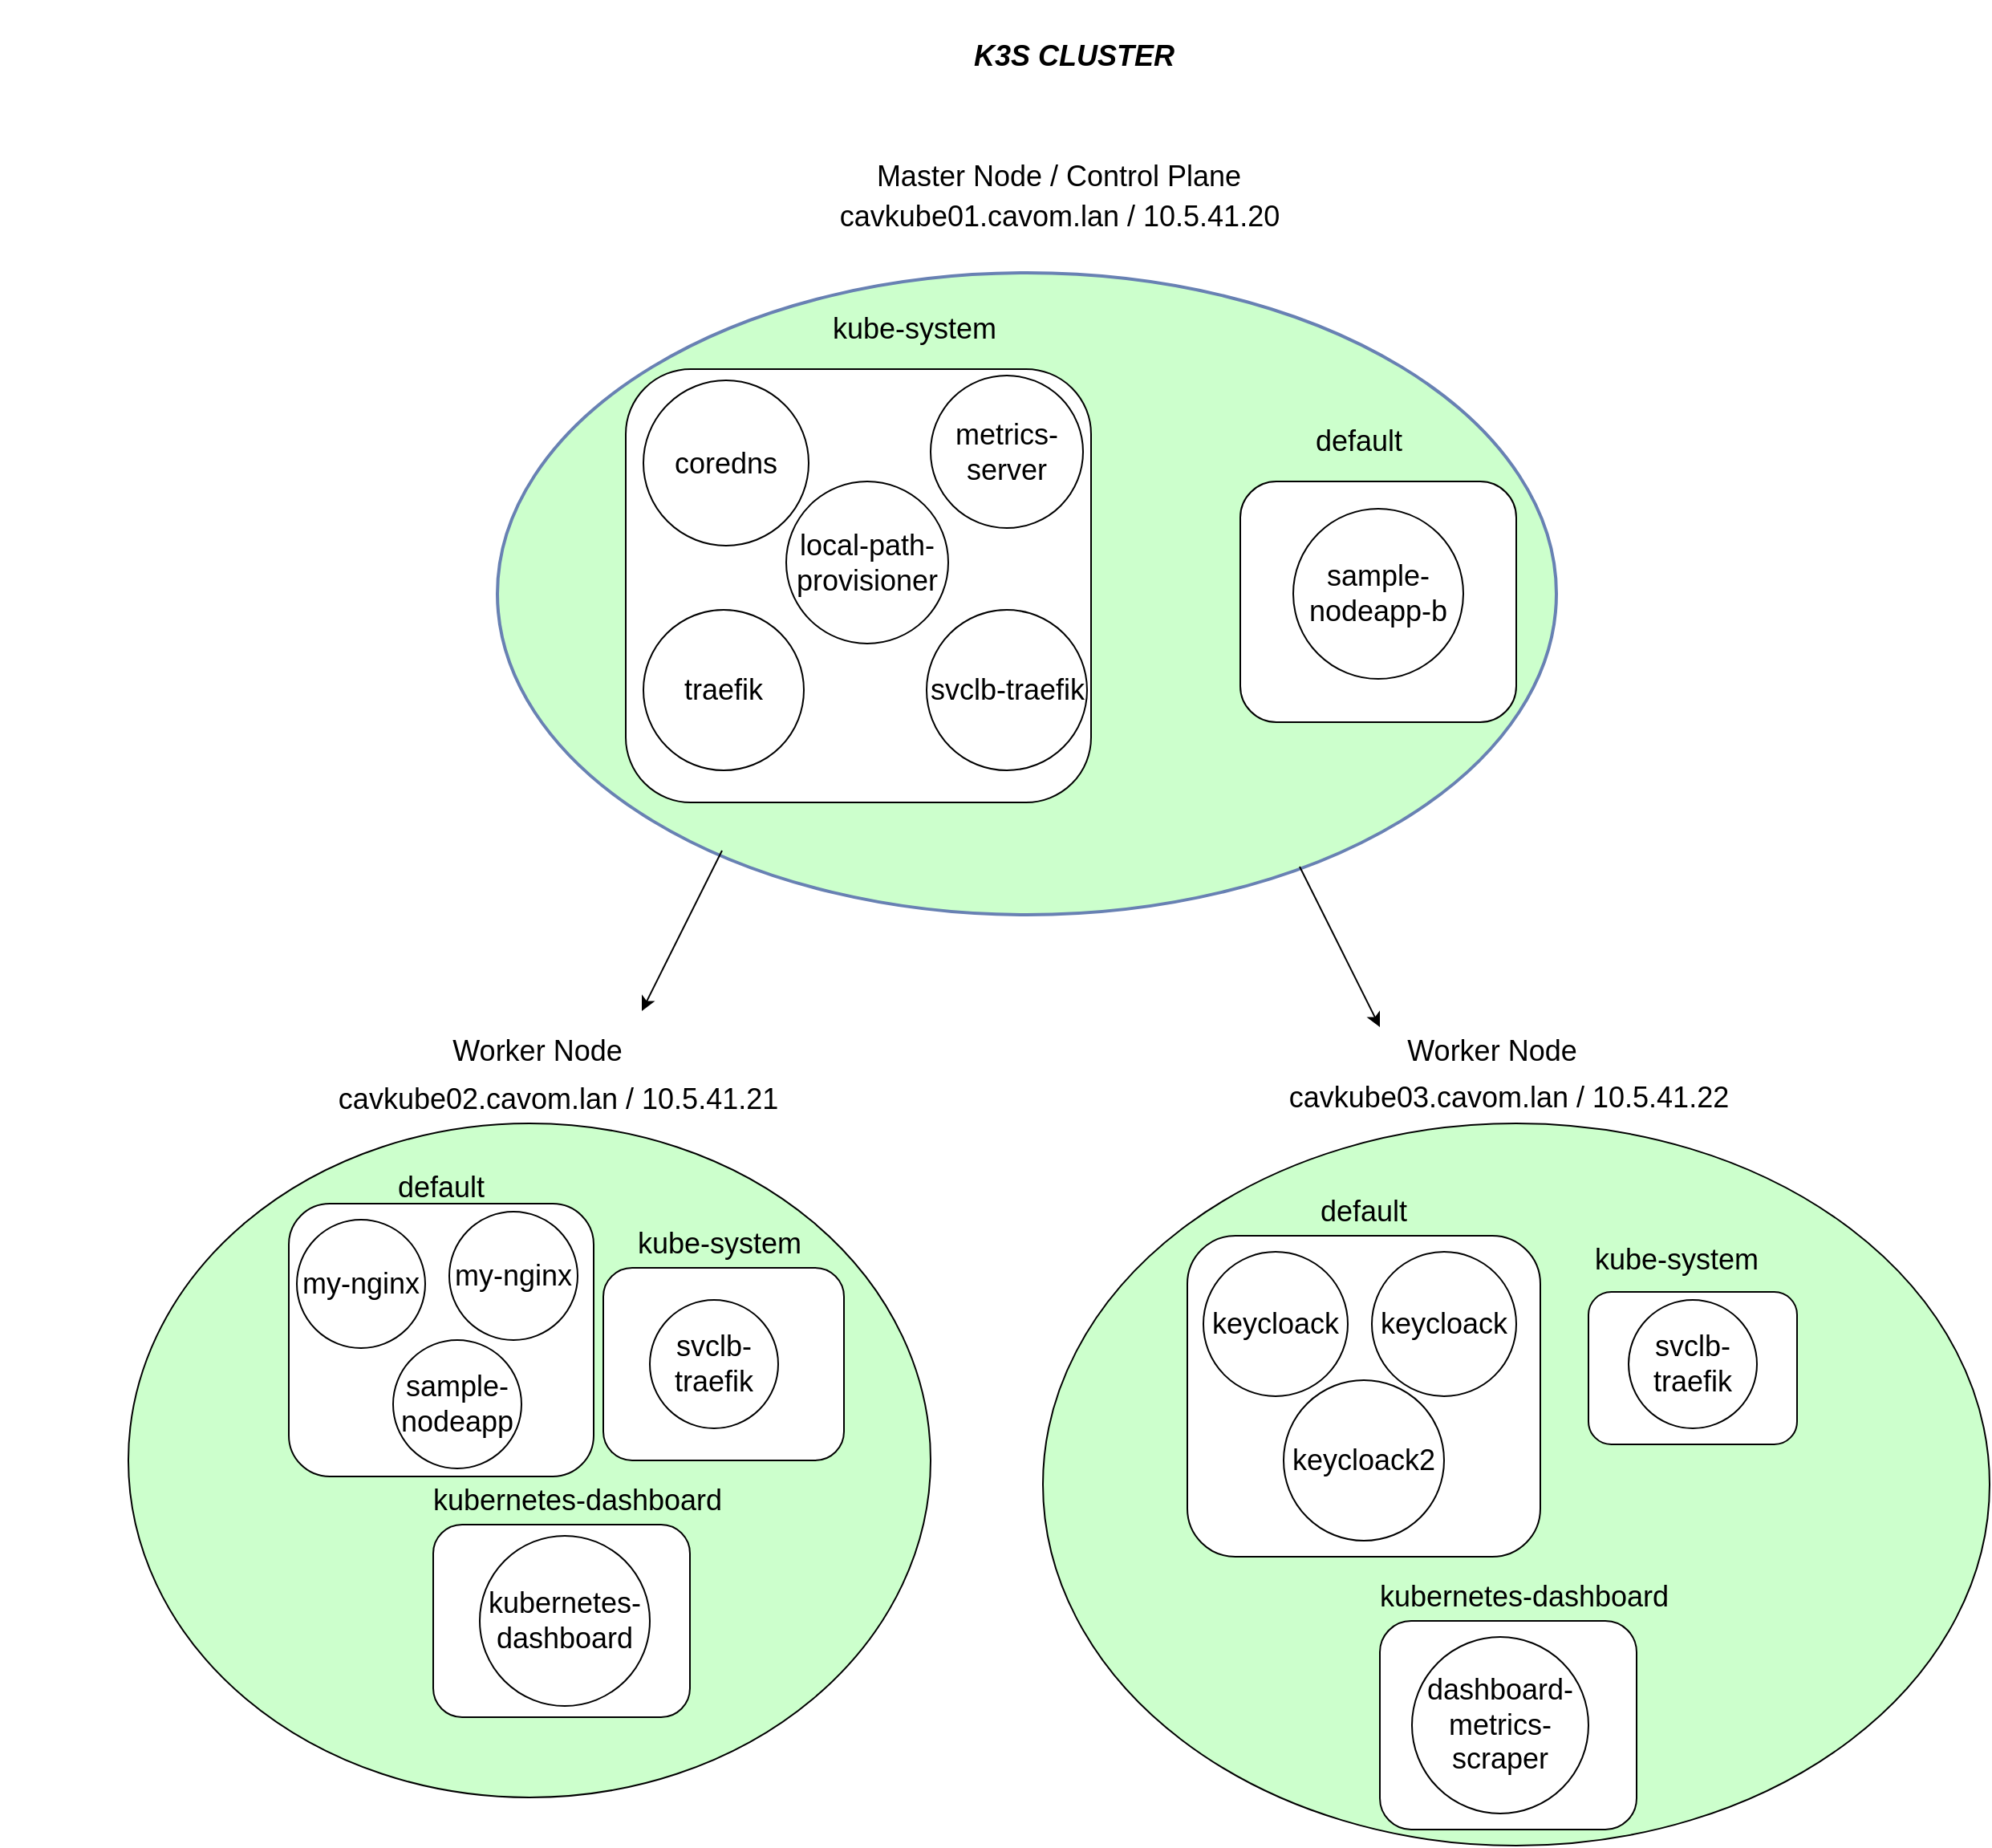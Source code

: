 <mxfile version="15.7.3" type="github">
  <diagram name="Page-1" id="80d4a630-b321-0f5e-ff81-c5a36ef4752d">
    <mxGraphModel dx="1038" dy="1373" grid="1" gridSize="10" guides="1" tooltips="1" connect="1" arrows="1" fold="1" page="1" pageScale="1" pageWidth="1100" pageHeight="850" background="none" math="0" shadow="0">
      <root>
        <mxCell id="0" />
        <mxCell id="1" parent="0" />
        <mxCell id="5c82df7aa0dc6260-13" value="" style="ellipse;whiteSpace=wrap;html=1;rounded=1;shadow=0;comic=0;labelBackgroundColor=none;strokeColor=#6881B3;strokeWidth=2;fillColor=#CCFFCC;fontFamily=Helvetica;fontSize=22;fontColor=#000000;verticalAlign=middle;gradientColor=none;gradientDirection=north;" parent="1" vertex="1">
          <mxGeometry x="1000" width="660" height="400" as="geometry" />
        </mxCell>
        <mxCell id="5c82df7aa0dc6260-21" style="edgeStyle=none;rounded=0;html=1;labelBackgroundColor=none;endArrow=none;strokeColor=#6881B3;strokeWidth=2;fontFamily=Verdana;fontSize=28;fontColor=#0066CC;" parent="1" source="5c82df7aa0dc6260-6" edge="1">
          <mxGeometry relative="1" as="geometry">
            <mxPoint x="1371" y="271.83" as="targetPoint" />
          </mxGeometry>
        </mxCell>
        <mxCell id="i8z0L9Vh0QL731lTVB1n-7" value="" style="rounded=1;whiteSpace=wrap;html=1;" vertex="1" parent="1">
          <mxGeometry x="1463" y="130" width="172" height="150" as="geometry" />
        </mxCell>
        <mxCell id="i8z0L9Vh0QL731lTVB1n-9" value="" style="rounded=1;whiteSpace=wrap;html=1;" vertex="1" parent="1">
          <mxGeometry x="1080" y="60" width="290" height="270" as="geometry" />
        </mxCell>
        <mxCell id="i8z0L9Vh0QL731lTVB1n-10" value="&lt;i&gt;&lt;b&gt;&lt;font style=&quot;font-size: 18px&quot;&gt;K3S CLUSTER&lt;span style=&quot;white-space: pre&quot;&gt;	&lt;/span&gt;&lt;/font&gt;&lt;/b&gt;&lt;/i&gt;" style="text;html=1;strokeColor=none;fillColor=none;align=center;verticalAlign=middle;whiteSpace=wrap;rounded=0;" vertex="1" parent="1">
          <mxGeometry x="1217" y="-170" width="290" height="70" as="geometry" />
        </mxCell>
        <mxCell id="i8z0L9Vh0QL731lTVB1n-11" value="Master Node / Control Plane" style="text;html=1;strokeColor=none;fillColor=none;align=center;verticalAlign=middle;whiteSpace=wrap;rounded=0;fontSize=18;" vertex="1" parent="1">
          <mxGeometry x="1200" y="-90" width="300" height="60" as="geometry" />
        </mxCell>
        <mxCell id="i8z0L9Vh0QL731lTVB1n-12" value="cavkube01.cavom.lan / 10.5.41.20" style="text;html=1;align=center;verticalAlign=middle;resizable=0;points=[];autosize=1;strokeColor=none;fillColor=none;fontSize=18;" vertex="1" parent="1">
          <mxGeometry x="1205" y="-50" width="290" height="30" as="geometry" />
        </mxCell>
        <mxCell id="i8z0L9Vh0QL731lTVB1n-13" value="default" style="text;html=1;strokeColor=none;fillColor=none;align=center;verticalAlign=middle;whiteSpace=wrap;rounded=0;fontSize=18;" vertex="1" parent="1">
          <mxGeometry x="1507" y="90" width="60" height="30" as="geometry" />
        </mxCell>
        <mxCell id="i8z0L9Vh0QL731lTVB1n-14" value="kube-system" style="text;html=1;strokeColor=none;fillColor=none;align=center;verticalAlign=middle;whiteSpace=wrap;rounded=0;fontSize=18;" vertex="1" parent="1">
          <mxGeometry x="1200" y="20" width="120" height="30" as="geometry" />
        </mxCell>
        <mxCell id="i8z0L9Vh0QL731lTVB1n-16" value="sample-nodeapp-b" style="ellipse;whiteSpace=wrap;html=1;aspect=fixed;fontSize=18;" vertex="1" parent="1">
          <mxGeometry x="1496" y="147" width="106" height="106" as="geometry" />
        </mxCell>
        <mxCell id="i8z0L9Vh0QL731lTVB1n-17" value="coredns" style="ellipse;whiteSpace=wrap;html=1;aspect=fixed;fontSize=18;" vertex="1" parent="1">
          <mxGeometry x="1091" y="67" width="103" height="103" as="geometry" />
        </mxCell>
        <mxCell id="i8z0L9Vh0QL731lTVB1n-18" value="local-path-provisioner" style="ellipse;whiteSpace=wrap;html=1;aspect=fixed;fontSize=18;" vertex="1" parent="1">
          <mxGeometry x="1180" y="130" width="101" height="101" as="geometry" />
        </mxCell>
        <mxCell id="i8z0L9Vh0QL731lTVB1n-19" value="traefik" style="ellipse;whiteSpace=wrap;html=1;aspect=fixed;fontSize=18;" vertex="1" parent="1">
          <mxGeometry x="1091" y="210" width="100" height="100" as="geometry" />
        </mxCell>
        <mxCell id="i8z0L9Vh0QL731lTVB1n-20" value="svclb-traefik" style="ellipse;whiteSpace=wrap;html=1;aspect=fixed;fontSize=18;" vertex="1" parent="1">
          <mxGeometry x="1267.5" y="210" width="100" height="100" as="geometry" />
        </mxCell>
        <mxCell id="i8z0L9Vh0QL731lTVB1n-21" value="metrics-server" style="ellipse;whiteSpace=wrap;html=1;aspect=fixed;fontSize=18;" vertex="1" parent="1">
          <mxGeometry x="1270" y="64" width="95" height="95" as="geometry" />
        </mxCell>
        <mxCell id="i8z0L9Vh0QL731lTVB1n-38" value="" style="endArrow=classic;html=1;rounded=0;fontSize=18;" edge="1" parent="1">
          <mxGeometry width="50" height="50" relative="1" as="geometry">
            <mxPoint x="1140" y="360" as="sourcePoint" />
            <mxPoint x="1090" y="460" as="targetPoint" />
          </mxGeometry>
        </mxCell>
        <mxCell id="i8z0L9Vh0QL731lTVB1n-39" value="" style="endArrow=classic;html=1;rounded=0;fontSize=18;" edge="1" parent="1">
          <mxGeometry width="50" height="50" relative="1" as="geometry">
            <mxPoint x="1500" y="370" as="sourcePoint" />
            <mxPoint x="1550" y="470" as="targetPoint" />
          </mxGeometry>
        </mxCell>
        <mxCell id="i8z0L9Vh0QL731lTVB1n-40" value="" style="ellipse;whiteSpace=wrap;html=1;fontSize=18;fillColor=#CCFFCC;" vertex="1" parent="1">
          <mxGeometry x="1340" y="530" width="590" height="450" as="geometry" />
        </mxCell>
        <mxCell id="i8z0L9Vh0QL731lTVB1n-41" value="" style="ellipse;whiteSpace=wrap;html=1;fontSize=18;fillColor=#CCFFCC;" vertex="1" parent="1">
          <mxGeometry x="770" y="530" width="500" height="420" as="geometry" />
        </mxCell>
        <mxCell id="i8z0L9Vh0QL731lTVB1n-42" value="Worker Node" style="text;html=1;strokeColor=none;fillColor=none;align=center;verticalAlign=middle;whiteSpace=wrap;rounded=0;fontSize=18;" vertex="1" parent="1">
          <mxGeometry x="955" y="470" width="140" height="30" as="geometry" />
        </mxCell>
        <mxCell id="i8z0L9Vh0QL731lTVB1n-43" value="Worker Node" style="text;html=1;strokeColor=none;fillColor=none;align=center;verticalAlign=middle;whiteSpace=wrap;rounded=0;fontSize=18;" vertex="1" parent="1">
          <mxGeometry x="1550" y="470" width="140" height="30" as="geometry" />
        </mxCell>
        <mxCell id="i8z0L9Vh0QL731lTVB1n-44" value="&amp;nbsp;&amp;nbsp;&amp;nbsp;&amp;nbsp;&amp;nbsp;&amp;nbsp;&amp;nbsp;&amp;nbsp;&amp;nbsp;&amp;nbsp;&amp;nbsp;&amp;nbsp;&amp;nbsp;&amp;nbsp;&amp;nbsp;&amp;nbsp;&amp;nbsp;&amp;nbsp;&amp;nbsp;&amp;nbsp;&amp;nbsp;&amp;nbsp;&amp;nbsp;&amp;nbsp;&amp;nbsp;&amp;nbsp;&amp;nbsp;&amp;nbsp;&amp;nbsp;&amp;nbsp;&amp;nbsp;&amp;nbsp;&amp;nbsp;&amp;nbsp;&amp;nbsp;&amp;nbsp;&amp;nbsp;&amp;nbsp;&amp;nbsp;&amp;nbsp; cavkube02.cavom.lan / 10.5.41.21" style="text;html=1;align=center;verticalAlign=middle;resizable=0;points=[];autosize=1;strokeColor=none;fillColor=none;fontSize=18;" vertex="1" parent="1">
          <mxGeometry x="690" y="500" width="490" height="30" as="geometry" />
        </mxCell>
        <mxCell id="i8z0L9Vh0QL731lTVB1n-45" value="&lt;div&gt;cavkube03.cavom.lan / 10.5.41.22&lt;br&gt;&lt;/div&gt;&lt;div&gt;&lt;br&gt;&lt;/div&gt;" style="text;html=1;align=center;verticalAlign=middle;resizable=0;points=[];autosize=1;strokeColor=none;fillColor=none;fontSize=18;" vertex="1" parent="1">
          <mxGeometry x="1485" y="500" width="290" height="50" as="geometry" />
        </mxCell>
        <mxCell id="i8z0L9Vh0QL731lTVB1n-47" value="" style="rounded=1;whiteSpace=wrap;html=1;fontSize=18;fillColor=#FFFFFF;" vertex="1" parent="1">
          <mxGeometry x="1430" y="600" width="220" height="200" as="geometry" />
        </mxCell>
        <mxCell id="i8z0L9Vh0QL731lTVB1n-48" value="" style="rounded=1;whiteSpace=wrap;html=1;fontSize=18;fillColor=#FFFFFF;" vertex="1" parent="1">
          <mxGeometry x="1550" y="840" width="160" height="130" as="geometry" />
        </mxCell>
        <mxCell id="i8z0L9Vh0QL731lTVB1n-49" value="" style="rounded=1;whiteSpace=wrap;html=1;fontSize=18;fillColor=#FFFFFF;" vertex="1" parent="1">
          <mxGeometry x="1680" y="635" width="130" height="95" as="geometry" />
        </mxCell>
        <mxCell id="i8z0L9Vh0QL731lTVB1n-50" value="" style="rounded=1;whiteSpace=wrap;html=1;fontSize=18;fillColor=#FFFFFF;" vertex="1" parent="1">
          <mxGeometry x="1066" y="620" width="150" height="120" as="geometry" />
        </mxCell>
        <mxCell id="i8z0L9Vh0QL731lTVB1n-51" value="" style="rounded=1;whiteSpace=wrap;html=1;fontSize=18;fillColor=#FFFFFF;" vertex="1" parent="1">
          <mxGeometry x="960" y="780" width="160" height="120" as="geometry" />
        </mxCell>
        <mxCell id="i8z0L9Vh0QL731lTVB1n-52" value="" style="rounded=1;whiteSpace=wrap;html=1;fontSize=18;fillColor=#FFFFFF;" vertex="1" parent="1">
          <mxGeometry x="870" y="580" width="190" height="170" as="geometry" />
        </mxCell>
        <mxCell id="i8z0L9Vh0QL731lTVB1n-54" value="default" style="text;html=1;strokeColor=none;fillColor=none;align=center;verticalAlign=middle;whiteSpace=wrap;rounded=0;fontSize=18;" vertex="1" parent="1">
          <mxGeometry x="935" y="555" width="60" height="30" as="geometry" />
        </mxCell>
        <mxCell id="i8z0L9Vh0QL731lTVB1n-55" value="kube-system" style="text;html=1;strokeColor=none;fillColor=none;align=center;verticalAlign=middle;whiteSpace=wrap;rounded=0;fontSize=18;" vertex="1" parent="1">
          <mxGeometry x="1083" y="590" width="111" height="30" as="geometry" />
        </mxCell>
        <mxCell id="i8z0L9Vh0QL731lTVB1n-56" value="kubernetes-dashboard" style="text;html=1;strokeColor=none;fillColor=none;align=center;verticalAlign=middle;whiteSpace=wrap;rounded=0;fontSize=18;" vertex="1" parent="1">
          <mxGeometry x="955" y="750" width="190" height="30" as="geometry" />
        </mxCell>
        <mxCell id="i8z0L9Vh0QL731lTVB1n-57" value="default" style="text;html=1;strokeColor=none;fillColor=none;align=center;verticalAlign=middle;whiteSpace=wrap;rounded=0;fontSize=18;" vertex="1" parent="1">
          <mxGeometry x="1510" y="570" width="60" height="30" as="geometry" />
        </mxCell>
        <mxCell id="i8z0L9Vh0QL731lTVB1n-58" value="kube-system" style="text;html=1;strokeColor=none;fillColor=none;align=center;verticalAlign=middle;whiteSpace=wrap;rounded=0;fontSize=18;" vertex="1" parent="1">
          <mxGeometry x="1680" y="600" width="110" height="30" as="geometry" />
        </mxCell>
        <mxCell id="i8z0L9Vh0QL731lTVB1n-59" value="kubernetes-dashboard" style="text;html=1;strokeColor=none;fillColor=none;align=center;verticalAlign=middle;whiteSpace=wrap;rounded=0;fontSize=18;" vertex="1" parent="1">
          <mxGeometry x="1540" y="810" width="200" height="30" as="geometry" />
        </mxCell>
        <mxCell id="i8z0L9Vh0QL731lTVB1n-60" value="sample-nodeapp" style="ellipse;whiteSpace=wrap;html=1;aspect=fixed;fontSize=18;fillColor=#FFFFFF;" vertex="1" parent="1">
          <mxGeometry x="935" y="665" width="80" height="80" as="geometry" />
        </mxCell>
        <mxCell id="i8z0L9Vh0QL731lTVB1n-61" value="my-nginx" style="ellipse;whiteSpace=wrap;html=1;aspect=fixed;fontSize=18;fillColor=#FFFFFF;" vertex="1" parent="1">
          <mxGeometry x="970" y="585" width="80" height="80" as="geometry" />
        </mxCell>
        <mxCell id="i8z0L9Vh0QL731lTVB1n-62" value="my-nginx" style="ellipse;whiteSpace=wrap;html=1;aspect=fixed;fontSize=18;fillColor=#FFFFFF;" vertex="1" parent="1">
          <mxGeometry x="875" y="590" width="80" height="80" as="geometry" />
        </mxCell>
        <mxCell id="i8z0L9Vh0QL731lTVB1n-63" value="svclb-traefik" style="ellipse;whiteSpace=wrap;html=1;aspect=fixed;fontSize=18;fillColor=#FFFFFF;" vertex="1" parent="1">
          <mxGeometry x="1095" y="640" width="80" height="80" as="geometry" />
        </mxCell>
        <mxCell id="i8z0L9Vh0QL731lTVB1n-64" value="kubernetes-dashboard" style="ellipse;whiteSpace=wrap;html=1;aspect=fixed;fontSize=18;fillColor=#FFFFFF;" vertex="1" parent="1">
          <mxGeometry x="989" y="787" width="106" height="106" as="geometry" />
        </mxCell>
        <mxCell id="i8z0L9Vh0QL731lTVB1n-65" value="keycloack" style="ellipse;whiteSpace=wrap;html=1;aspect=fixed;fontSize=18;fillColor=#FFFFFF;" vertex="1" parent="1">
          <mxGeometry x="1440" y="610" width="90" height="90" as="geometry" />
        </mxCell>
        <mxCell id="i8z0L9Vh0QL731lTVB1n-66" value="keycloack" style="ellipse;whiteSpace=wrap;html=1;aspect=fixed;fontSize=18;fillColor=#FFFFFF;" vertex="1" parent="1">
          <mxGeometry x="1545" y="610" width="90" height="90" as="geometry" />
        </mxCell>
        <mxCell id="i8z0L9Vh0QL731lTVB1n-67" value="keycloack2" style="ellipse;whiteSpace=wrap;html=1;aspect=fixed;fontSize=18;fillColor=#FFFFFF;" vertex="1" parent="1">
          <mxGeometry x="1490" y="690" width="100" height="100" as="geometry" />
        </mxCell>
        <mxCell id="i8z0L9Vh0QL731lTVB1n-68" value="svclb-traefik" style="ellipse;whiteSpace=wrap;html=1;aspect=fixed;fontSize=18;fillColor=#FFFFFF;" vertex="1" parent="1">
          <mxGeometry x="1705" y="640" width="80" height="80" as="geometry" />
        </mxCell>
        <mxCell id="i8z0L9Vh0QL731lTVB1n-69" value="dashboard-metrics-scraper" style="ellipse;whiteSpace=wrap;html=1;aspect=fixed;fontSize=18;fillColor=#FFFFFF;" vertex="1" parent="1">
          <mxGeometry x="1570" y="850" width="110" height="110" as="geometry" />
        </mxCell>
      </root>
    </mxGraphModel>
  </diagram>
</mxfile>

